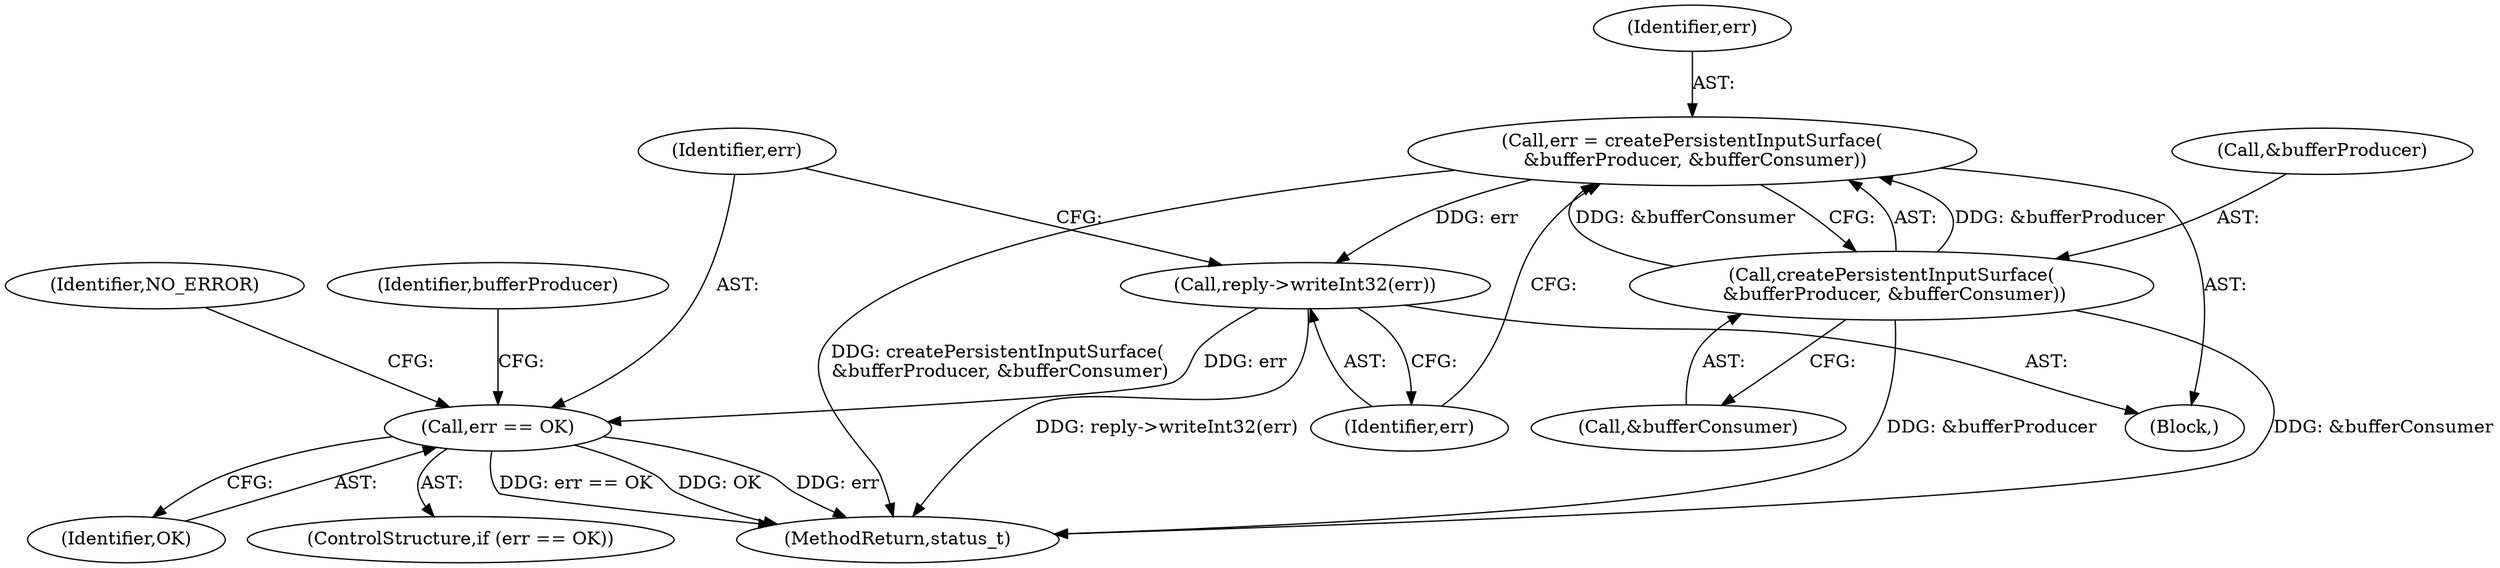 digraph "0_Android_295c883fe3105b19bcd0f9e07d54c6b589fc5bff@API" {
"1000710" [label="(Call,err = createPersistentInputSurface(\n &bufferProducer, &bufferConsumer))"];
"1000712" [label="(Call,createPersistentInputSurface(\n &bufferProducer, &bufferConsumer))"];
"1000717" [label="(Call,reply->writeInt32(err))"];
"1000720" [label="(Call,err == OK)"];
"1000718" [label="(Identifier,err)"];
"1000720" [label="(Call,err == OK)"];
"1000712" [label="(Call,createPersistentInputSurface(\n &bufferProducer, &bufferConsumer))"];
"1000717" [label="(Call,reply->writeInt32(err))"];
"1000713" [label="(Call,&bufferProducer)"];
"1000731" [label="(Identifier,NO_ERROR)"];
"1000715" [label="(Call,&bufferConsumer)"];
"1000719" [label="(ControlStructure,if (err == OK))"];
"1000711" [label="(Identifier,err)"];
"1000710" [label="(Call,err = createPersistentInputSurface(\n &bufferProducer, &bufferConsumer))"];
"1000702" [label="(Block,)"];
"1001214" [label="(MethodReturn,status_t)"];
"1000721" [label="(Identifier,err)"];
"1000722" [label="(Identifier,OK)"];
"1000726" [label="(Identifier,bufferProducer)"];
"1000710" -> "1000702"  [label="AST: "];
"1000710" -> "1000712"  [label="CFG: "];
"1000711" -> "1000710"  [label="AST: "];
"1000712" -> "1000710"  [label="AST: "];
"1000718" -> "1000710"  [label="CFG: "];
"1000710" -> "1001214"  [label="DDG: createPersistentInputSurface(\n &bufferProducer, &bufferConsumer)"];
"1000712" -> "1000710"  [label="DDG: &bufferProducer"];
"1000712" -> "1000710"  [label="DDG: &bufferConsumer"];
"1000710" -> "1000717"  [label="DDG: err"];
"1000712" -> "1000715"  [label="CFG: "];
"1000713" -> "1000712"  [label="AST: "];
"1000715" -> "1000712"  [label="AST: "];
"1000712" -> "1001214"  [label="DDG: &bufferConsumer"];
"1000712" -> "1001214"  [label="DDG: &bufferProducer"];
"1000717" -> "1000702"  [label="AST: "];
"1000717" -> "1000718"  [label="CFG: "];
"1000718" -> "1000717"  [label="AST: "];
"1000721" -> "1000717"  [label="CFG: "];
"1000717" -> "1001214"  [label="DDG: reply->writeInt32(err)"];
"1000717" -> "1000720"  [label="DDG: err"];
"1000720" -> "1000719"  [label="AST: "];
"1000720" -> "1000722"  [label="CFG: "];
"1000721" -> "1000720"  [label="AST: "];
"1000722" -> "1000720"  [label="AST: "];
"1000726" -> "1000720"  [label="CFG: "];
"1000731" -> "1000720"  [label="CFG: "];
"1000720" -> "1001214"  [label="DDG: err"];
"1000720" -> "1001214"  [label="DDG: err == OK"];
"1000720" -> "1001214"  [label="DDG: OK"];
}
